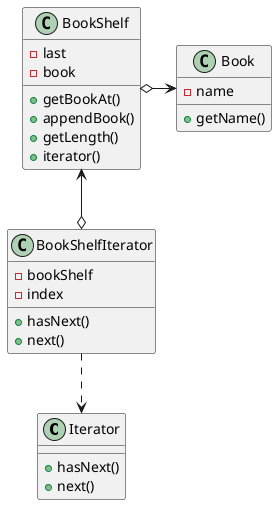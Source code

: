 @startuml

class Iterator {
  +hasNext()
  +next()
}

class Book {
  -name
  +getName()
}

class BookShelf {
  -last
  -book
  +getBookAt()
  +appendBook()
  +getLength()
  +iterator()
}

class BookShelfIterator{
  - bookShelf
  - index
  +hasNext()
  +next()
}

Iterator <.up.BookShelfIterator
BookShelf o-> Book
BookShelf <-down-o BookShelfIterator


@enduml
